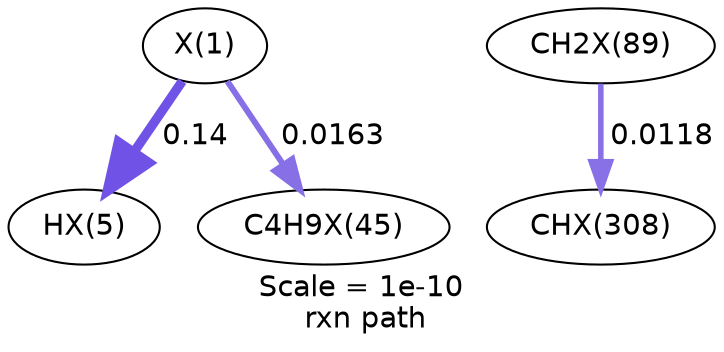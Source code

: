 digraph reaction_paths {
center=1;
s27 -> s28[fontname="Helvetica", style="setlinewidth(4.52)", arrowsize=2.26, color="0.7, 0.64, 0.9"
, label=" 0.14"];
s27 -> s37[fontname="Helvetica", style="setlinewidth(2.89)", arrowsize=1.45, color="0.7, 0.516, 0.9"
, label=" 0.0163"];
s45 -> s58[fontname="Helvetica", style="setlinewidth(2.65)", arrowsize=1.32, color="0.7, 0.512, 0.9"
, label=" 0.0118"];
s27 [ fontname="Helvetica", label="X(1)"];
s28 [ fontname="Helvetica", label="HX(5)"];
s37 [ fontname="Helvetica", label="C4H9X(45)"];
s45 [ fontname="Helvetica", label="CH2X(89)"];
s58 [ fontname="Helvetica", label="CHX(308)"];
 label = "Scale = 1e-10\l rxn path";
 fontname = "Helvetica";
}
